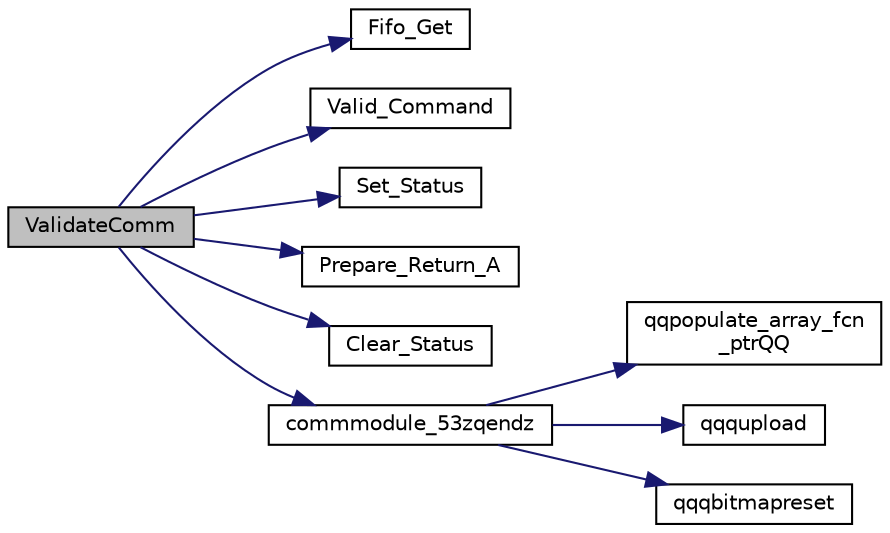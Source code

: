 digraph "ValidateComm"
{
  edge [fontname="Helvetica",fontsize="10",labelfontname="Helvetica",labelfontsize="10"];
  node [fontname="Helvetica",fontsize="10",shape=record];
  rankdir="LR";
  Node1908 [label="ValidateComm",height=0.2,width=0.4,color="black", fillcolor="grey75", style="filled", fontcolor="black"];
  Node1908 -> Node1909 [color="midnightblue",fontsize="10",style="solid",fontname="Helvetica"];
  Node1909 [label="Fifo_Get",height=0.2,width=0.4,color="black", fillcolor="white", style="filled",URL="$inszt__commmodule_8c.html#a559d3b106856214e0f068c4c8c186055"];
  Node1908 -> Node1910 [color="midnightblue",fontsize="10",style="solid",fontname="Helvetica"];
  Node1910 [label="Valid_Command",height=0.2,width=0.4,color="black", fillcolor="white", style="filled",URL="$inszt__commmodule_8c.html#adf874595e4b75f7e8cd79080a70161aa"];
  Node1908 -> Node1911 [color="midnightblue",fontsize="10",style="solid",fontname="Helvetica"];
  Node1911 [label="Set_Status",height=0.2,width=0.4,color="black", fillcolor="white", style="filled",URL="$inszt__commmodule_8c.html#a0fed74420f2d99f6d100fd94494b38f6"];
  Node1908 -> Node1912 [color="midnightblue",fontsize="10",style="solid",fontname="Helvetica"];
  Node1912 [label="Prepare_Return_A",height=0.2,width=0.4,color="black", fillcolor="white", style="filled",URL="$inszt__commmodule_8c.html#a0e9c19489da0b2f35029d786831aba98"];
  Node1908 -> Node1913 [color="midnightblue",fontsize="10",style="solid",fontname="Helvetica"];
  Node1913 [label="Clear_Status",height=0.2,width=0.4,color="black", fillcolor="white", style="filled",URL="$inszt__commmodule_8c.html#a3a9ea2a910b701830e828a9e6d53b636"];
  Node1908 -> Node1914 [color="midnightblue",fontsize="10",style="solid",fontname="Helvetica"];
  Node1914 [label="commmodule_53zqendz",height=0.2,width=0.4,color="black", fillcolor="white", style="filled",URL="$inszt__commmodule_8c.html#a96db1778e1f6c4e3f62a377955563ded"];
  Node1914 -> Node1915 [color="midnightblue",fontsize="10",style="solid",fontname="Helvetica"];
  Node1915 [label="qqpopulate_array_fcn\l_ptrQQ",height=0.2,width=0.4,color="black", fillcolor="white", style="filled",URL="$inszt__commmodule_8c.html#a4ad6fa1bb94fc1c3ac2dc30925106081"];
  Node1914 -> Node1916 [color="midnightblue",fontsize="10",style="solid",fontname="Helvetica"];
  Node1916 [label="qqqupload",height=0.2,width=0.4,color="black", fillcolor="white", style="filled",URL="$inszt__commmodule_8c.html#a109761d7f84a96b5606e507bace276b5"];
  Node1914 -> Node1917 [color="midnightblue",fontsize="10",style="solid",fontname="Helvetica"];
  Node1917 [label="qqqbitmapreset",height=0.2,width=0.4,color="black", fillcolor="white", style="filled",URL="$inszt__commmodule_8c.html#a5688fceaed93ba591e78ee15ccb0187f"];
}
